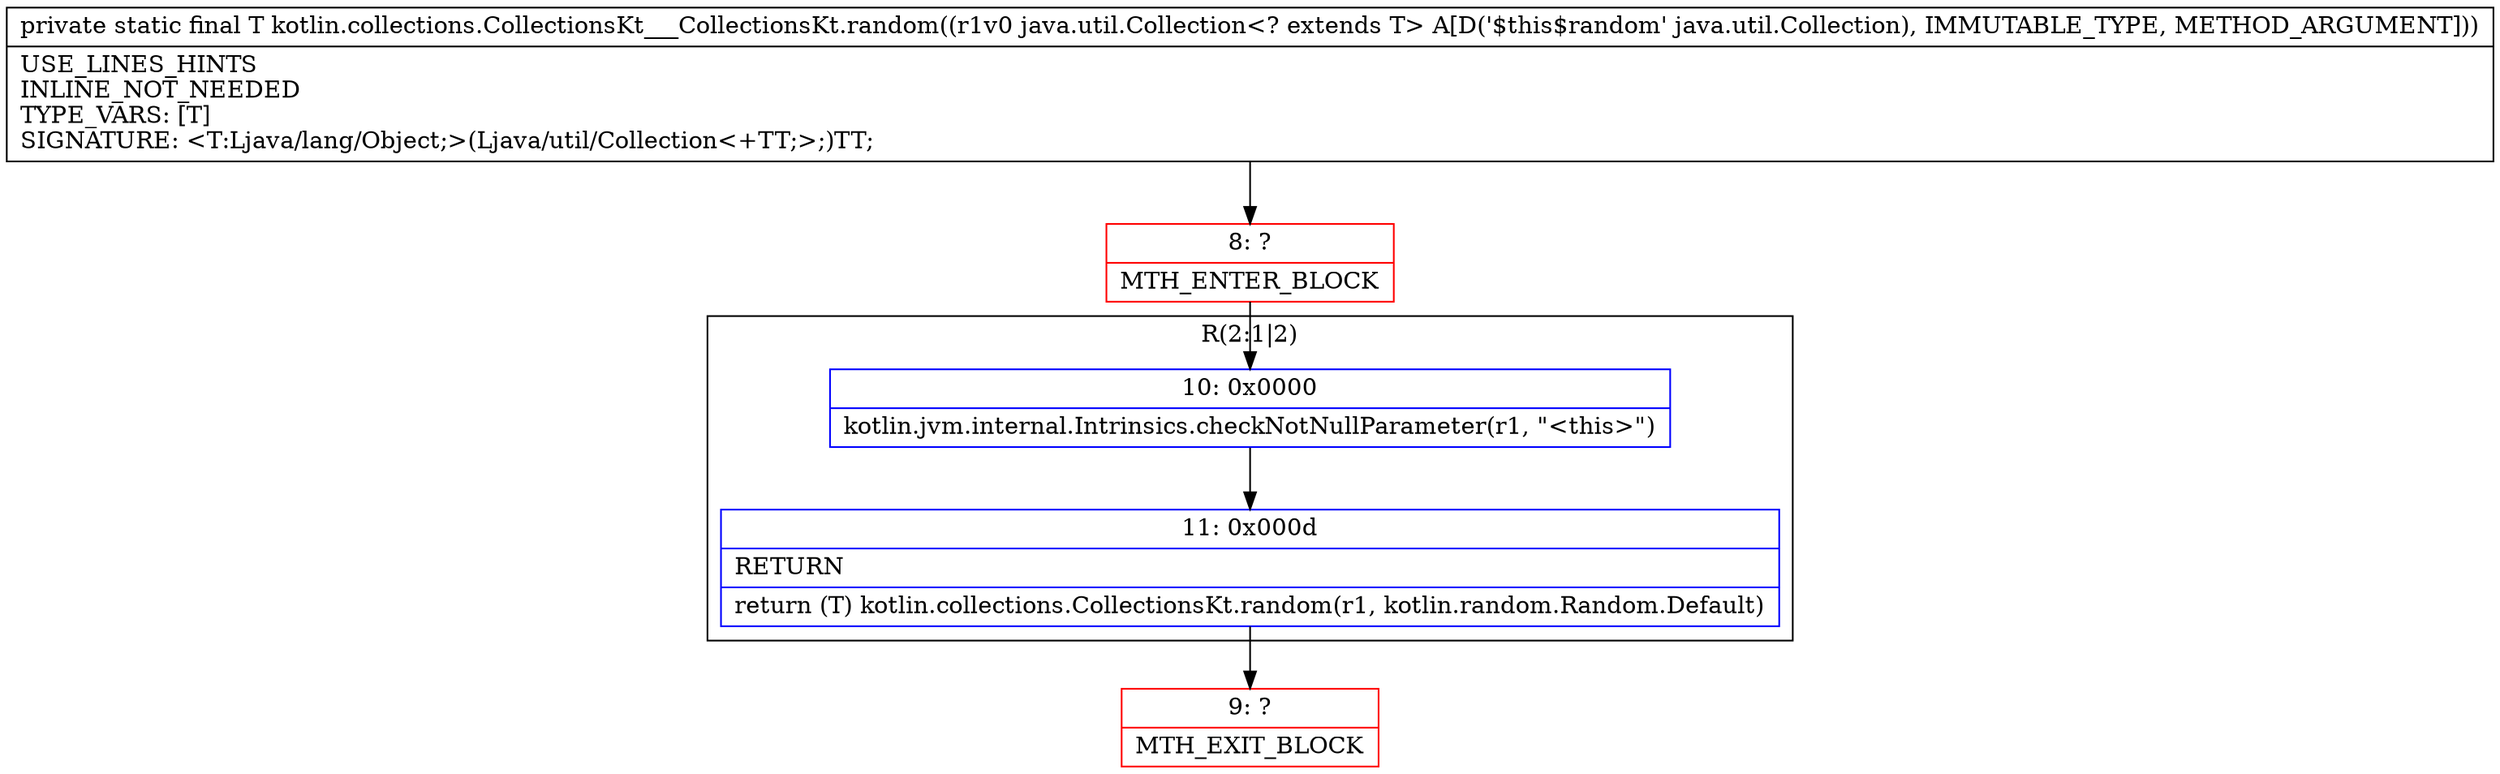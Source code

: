 digraph "CFG forkotlin.collections.CollectionsKt___CollectionsKt.random(Ljava\/util\/Collection;)Ljava\/lang\/Object;" {
subgraph cluster_Region_1516656757 {
label = "R(2:1|2)";
node [shape=record,color=blue];
Node_10 [shape=record,label="{10\:\ 0x0000|kotlin.jvm.internal.Intrinsics.checkNotNullParameter(r1, \"\<this\>\")\l}"];
Node_11 [shape=record,label="{11\:\ 0x000d|RETURN\l|return (T) kotlin.collections.CollectionsKt.random(r1, kotlin.random.Random.Default)\l}"];
}
Node_8 [shape=record,color=red,label="{8\:\ ?|MTH_ENTER_BLOCK\l}"];
Node_9 [shape=record,color=red,label="{9\:\ ?|MTH_EXIT_BLOCK\l}"];
MethodNode[shape=record,label="{private static final T kotlin.collections.CollectionsKt___CollectionsKt.random((r1v0 java.util.Collection\<? extends T\> A[D('$this$random' java.util.Collection), IMMUTABLE_TYPE, METHOD_ARGUMENT]))  | USE_LINES_HINTS\lINLINE_NOT_NEEDED\lTYPE_VARS: [T]\lSIGNATURE: \<T:Ljava\/lang\/Object;\>(Ljava\/util\/Collection\<+TT;\>;)TT;\l}"];
MethodNode -> Node_8;Node_10 -> Node_11;
Node_11 -> Node_9;
Node_8 -> Node_10;
}

